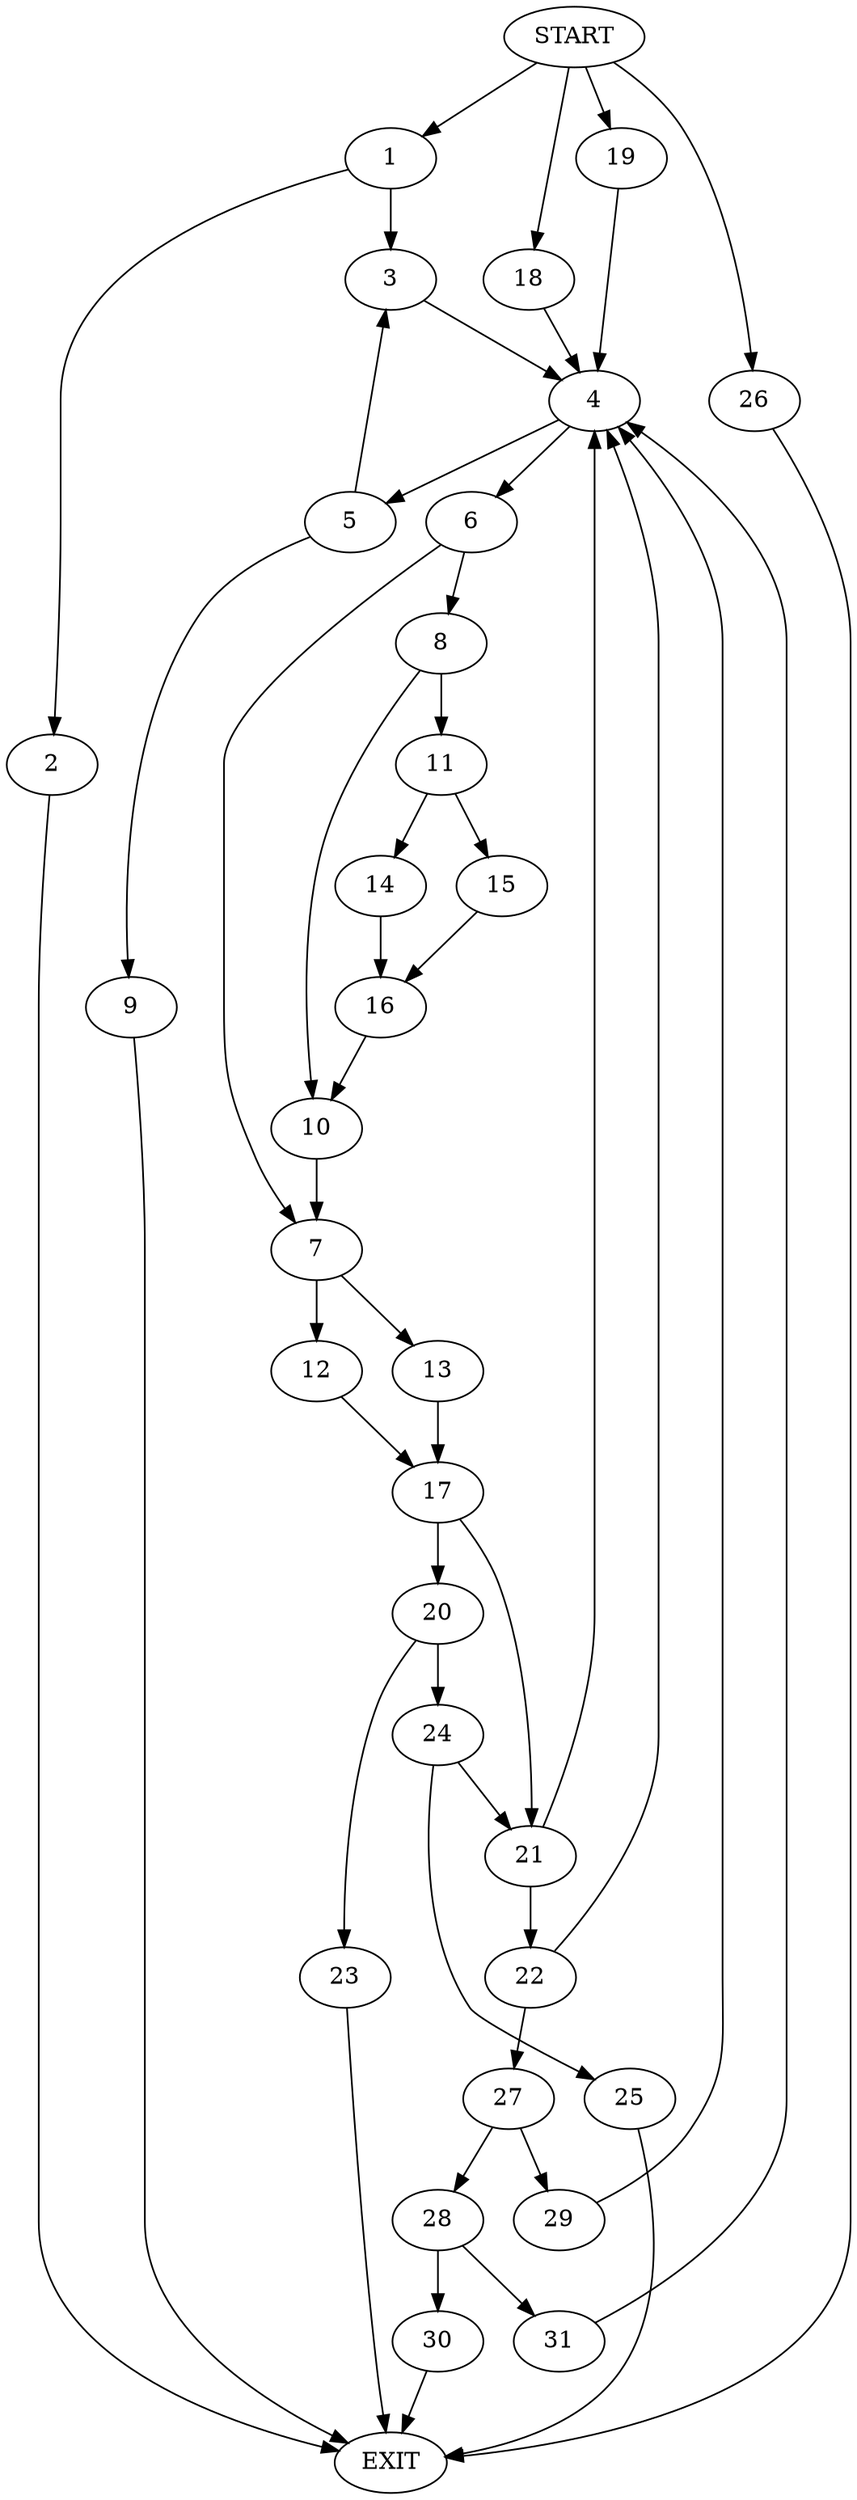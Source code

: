 digraph {
0 [label="START"]
32 [label="EXIT"]
0 -> 1
1 -> 2
1 -> 3
2 -> 32
3 -> 4
4 -> 5
4 -> 6
6 -> 7
6 -> 8
5 -> 3
5 -> 9
8 -> 10
8 -> 11
7 -> 12
7 -> 13
11 -> 14
11 -> 15
10 -> 7
15 -> 16
14 -> 16
16 -> 10
13 -> 17
12 -> 17
0 -> 18
18 -> 4
0 -> 19
19 -> 4
17 -> 20
17 -> 21
21 -> 4
21 -> 22
20 -> 23
20 -> 24
24 -> 25
24 -> 21
23 -> 32
0 -> 26
26 -> 32
25 -> 32
22 -> 4
22 -> 27
27 -> 28
27 -> 29
29 -> 4
28 -> 30
28 -> 31
30 -> 32
31 -> 4
9 -> 32
}
